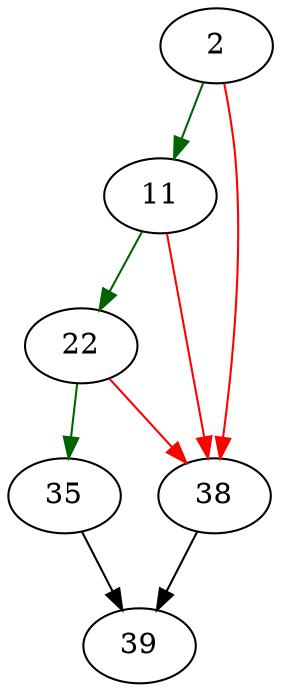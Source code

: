 strict digraph "exprIdxCover" {
	// Node definitions.
	2 [entry=true];
	11;
	38;
	22;
	35;
	39;

	// Edge definitions.
	2 -> 11 [
		color=darkgreen
		cond=true
	];
	2 -> 38 [
		color=red
		cond=false
	];
	11 -> 38 [
		color=red
		cond=false
	];
	11 -> 22 [
		color=darkgreen
		cond=true
	];
	38 -> 39;
	22 -> 38 [
		color=red
		cond=false
	];
	22 -> 35 [
		color=darkgreen
		cond=true
	];
	35 -> 39;
}